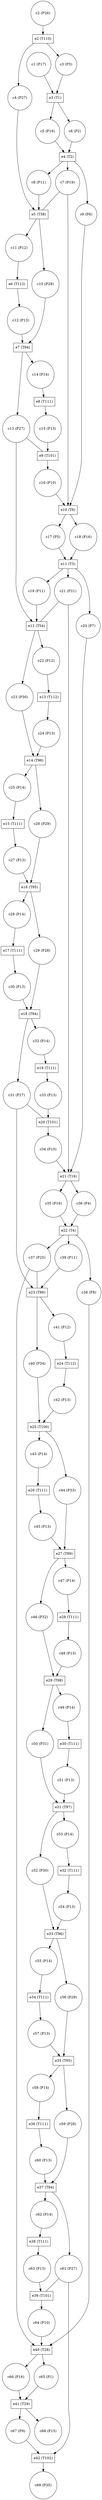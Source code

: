 digraph PetriNet {
// Places
p10 [shape=circle label="c10 (P28)"];
p34 [shape=circle label="c34 (P10)"];
p39 [shape=circle label="c39 (P11)"];
p67 [shape=circle label="c67 (P9)"];
p22 [shape=circle label="c22 (P12)"];
p29 [shape=circle label="c29 (P28)"];
p58 [shape=circle label="c58 (P14)"];
p7 [shape=circle label="c7 (P19)"];
p47 [shape=circle label="c47 (P14)"];
p65 [shape=circle label="c65 (P1)"];
p46 [shape=circle label="c46 (P32)"];
p17 [shape=circle label="c17 (P5)"];
p52 [shape=circle label="c52 (P30)"];
p68 [shape=circle label="c68 (P15)"];
p16 [shape=circle label="c16 (P10)"];
p32 [shape=circle label="c32 (P14)"];
p60 [shape=circle label="c60 (P13)"];
p12 [shape=circle label="c12 (P13)"];
p48 [shape=circle label="c48 (P13)"];
p30 [shape=circle label="c30 (P13)"];
p9 [shape=circle label="c9 (P6)"];
p24 [shape=circle label="c24 (P13)"];
p14 [shape=circle label="c14 (P14)"];
p69 [shape=circle label="c69 (P35)"];
p23 [shape=circle label="c23 (P30)"];
p11 [shape=circle label="c11 (P12)"];
p64 [shape=circle label="c64 (P10)"];
p55 [shape=circle label="c55 (P14)"];
p6 [shape=circle label="c6 (P2)"];
p4 [shape=circle label="c4 (P27)"];
p43 [shape=circle label="c43 (P14)"];
p33 [shape=circle label="c33 (P13)"];
p50 [shape=circle label="c50 (P31)"];
p31 [shape=circle label="c31 (P27)"];
p28 [shape=circle label="c28 (P14)"];
p35 [shape=circle label="c35 (P16)"];
p13 [shape=circle label="c13 (P27)"];
p41 [shape=circle label="c41 (P12)"];
p26 [shape=circle label="c26 (P29)"];
p5 [shape=circle label="c5 (P16)"];
p49 [shape=circle label="c49 (P14)"];
p62 [shape=circle label="c62 (P14)"];
p36 [shape=circle label="c36 (P4)"];
p61 [shape=circle label="c61 (P27)"];
p21 [shape=circle label="c21 (P21)"];
p20 [shape=circle label="c20 (P7)"];
p18 [shape=circle label="c18 (P16)"];
p38 [shape=circle label="c38 (P8)"];
p3 [shape=circle label="c3 (P3)"];
p51 [shape=circle label="c51 (P13)"];
p57 [shape=circle label="c57 (P13)"];
p40 [shape=circle label="c40 (P34)"];
p54 [shape=circle label="c54 (P13)"];
p27 [shape=circle label="c27 (P13)"];
p37 [shape=circle label="c37 (P25)"];
p2 [shape=circle label="c2 (P26)"];
p8 [shape=circle label="c8 (P11)"];
p42 [shape=circle label="c42 (P13)"];
p45 [shape=circle label="c45 (P13)"];
p44 [shape=circle label="c44 (P33)"];
p56 [shape=circle label="c56 (P29)"];
p63 [shape=circle label="c63 (P13)"];
p1 [shape=circle label="c1 (P17)"];
p66 [shape=circle label="c66 (P16)"];
p19 [shape=circle label="c19 (P11)"];
p53 [shape=circle label="c53 (P14)"];
p25 [shape=circle label="c25 (P14)"];
p15 [shape=circle label="c15 (P13)"];
p59 [shape=circle label="c59 (P28)"];
// Transitions
t28 [shape=box label="e28 (T111)"];
t16 [shape=box label="e16 (T95)"];
t8 [shape=box label="e8 (T111)"];
t5 [shape=box label="e5 (T38)"];
t12 [shape=box label="e12 (T54)"];
t36 [shape=box label="e36 (T111)"];
t7 [shape=box label="e7 (T94)"];
t15 [shape=box label="e15 (T111)"];
t40 [shape=box label="e40 (T28)"];
t13 [shape=box label="e13 (T112)"];
t10 [shape=box label="e10 (T6)"];
t26 [shape=box label="e26 (T111)"];
t30 [shape=box label="e30 (T111)"];
t32 [shape=box label="e32 (T111)"];
t34 [shape=box label="e34 (T111)"];
t23 [shape=box label="e23 (T86)"];
t3 [shape=box label="e3 (T1)"];
t24 [shape=box label="e24 (T112)"];
t27 [shape=box label="e27 (T99)"];
t14 [shape=box label="e14 (T96)"];
t42 [shape=box label="e42 (T102)"];
t37 [shape=box label="e37 (T94)"];
t21 [shape=box label="e21 (T16)"];
t35 [shape=box label="e35 (T95)"];
t11 [shape=box label="e11 (T3)"];
t6 [shape=box label="e6 (T112)"];
t4 [shape=box label="e4 (T2)"];
t38 [shape=box label="e38 (T111)"];
t20 [shape=box label="e20 (T101)"];
t19 [shape=box label="e19 (T111)"];
t41 [shape=box label="e41 (T29)"];
t9 [shape=box label="e9 (T101)"];
t17 [shape=box label="e17 (T111)"];
t39 [shape=box label="e39 (T101)"];
t25 [shape=box label="e25 (T100)"];
t31 [shape=box label="e31 (T97)"];
t18 [shape=box label="e18 (T94)"];
t22 [shape=box label="e22 (T4)"];
t2 [shape=box label="e2 (T110)"];
t33 [shape=box label="e33 (T96)"];
t29 [shape=box label="e29 (T98)"];
// Edges
p10 -> t7;
p34 -> t21;
p39 -> t23;
p67 -> t42;
p22 -> t13;
p29 -> t18;
p58 -> t36;
p7 -> t10;
p47 -> t28;
p65 -> t41;
p46 -> t29;
p17 -> t11;
p52 -> t33;
p16 -> t10;
p32 -> t19;
p60 -> t37;
p12 -> t7;
p48 -> t29;
p30 -> t18;
p9 -> t10;
p24 -> t14;
p14 -> t8;
p23 -> t14;
p11 -> t6;
p64 -> t40;
p55 -> t34;
p6 -> t4;
p4 -> t5;
p43 -> t26;
p33 -> t20;
p50 -> t31;
p31 -> t23;
p28 -> t17;
p35 -> t22;
p13 -> t12;
p41 -> t24;
p26 -> t16;
p5 -> t4;
p49 -> t30;
p62 -> t38;
p36 -> t22;
p61 -> t42;
p21 -> t21;
p20 -> t21;
p18 -> t11;
p38 -> t40;
p3 -> t3;
p51 -> t31;
p57 -> t35;
p40 -> t25;
p54 -> t33;
p27 -> t16;
p37 -> t40;
p2 -> t2;
p8 -> t5;
p42 -> t25;
p45 -> t27;
p44 -> t27;
p56 -> t35;
p63 -> t39;
p1 -> t3;
p66 -> t41;
p19 -> t12;
p53 -> t32;
p25 -> t15;
p15 -> t9;
p59 -> t37;
t28 -> p48;
t16 -> p28;
t16 -> p29;
t8 -> p15;
t5 -> p10;
t5 -> p11;
p7 -> t5 [dir=none];
t12 -> p22;
t12 -> p23;
p21 -> t12 [dir=none];
t36 -> p60;
t7 -> p13;
t7 -> p14;
t15 -> p27;
t40 -> p65;
t40 -> p66;
t13 -> p24;
t10 -> p17;
t10 -> p18;
t26 -> p45;
t30 -> p51;
t32 -> p54;
t34 -> p57;
t23 -> p40;
t23 -> p41;
p37 -> t23 [dir=none];
t3 -> p5;
t3 -> p6;
t24 -> p42;
t27 -> p46;
t27 -> p47;
t14 -> p25;
t14 -> p26;
t42 -> p69;
t37 -> p61;
t37 -> p62;
t21 -> p35;
t21 -> p36;
t35 -> p58;
t35 -> p59;
t11 -> p19;
t11 -> p20;
t11 -> p21;
t6 -> p12;
t4 -> p7;
t4 -> p8;
t4 -> p9;
t38 -> p63;
t20 -> p34;
p31 -> t20 [dir=none];
t19 -> p33;
t41 -> p67;
t41 -> p68;
t9 -> p16;
p13 -> t9 [dir=none];
t17 -> p30;
t39 -> p64;
p61 -> t39 [dir=none];
t25 -> p43;
t25 -> p44;
t31 -> p52;
t31 -> p53;
t18 -> p31;
t18 -> p32;
t22 -> p37;
t22 -> p38;
t22 -> p39;
t2 -> p3;
t2 -> p4;
t33 -> p55;
t33 -> p56;
t29 -> p49;
t29 -> p50;
}
